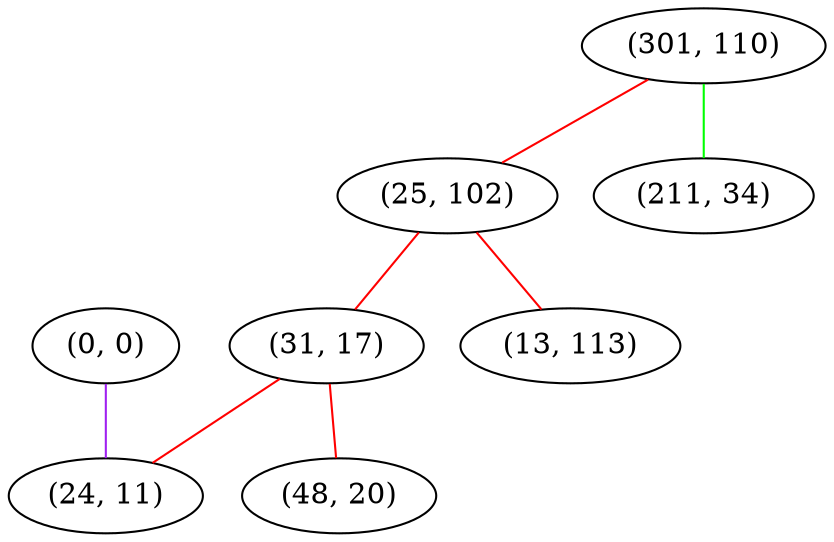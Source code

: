 graph "" {
"(0, 0)";
"(301, 110)";
"(25, 102)";
"(31, 17)";
"(13, 113)";
"(211, 34)";
"(48, 20)";
"(24, 11)";
"(0, 0)" -- "(24, 11)"  [color=purple, key=0, weight=4];
"(301, 110)" -- "(211, 34)"  [color=green, key=0, weight=2];
"(301, 110)" -- "(25, 102)"  [color=red, key=0, weight=1];
"(25, 102)" -- "(13, 113)"  [color=red, key=0, weight=1];
"(25, 102)" -- "(31, 17)"  [color=red, key=0, weight=1];
"(31, 17)" -- "(24, 11)"  [color=red, key=0, weight=1];
"(31, 17)" -- "(48, 20)"  [color=red, key=0, weight=1];
}
